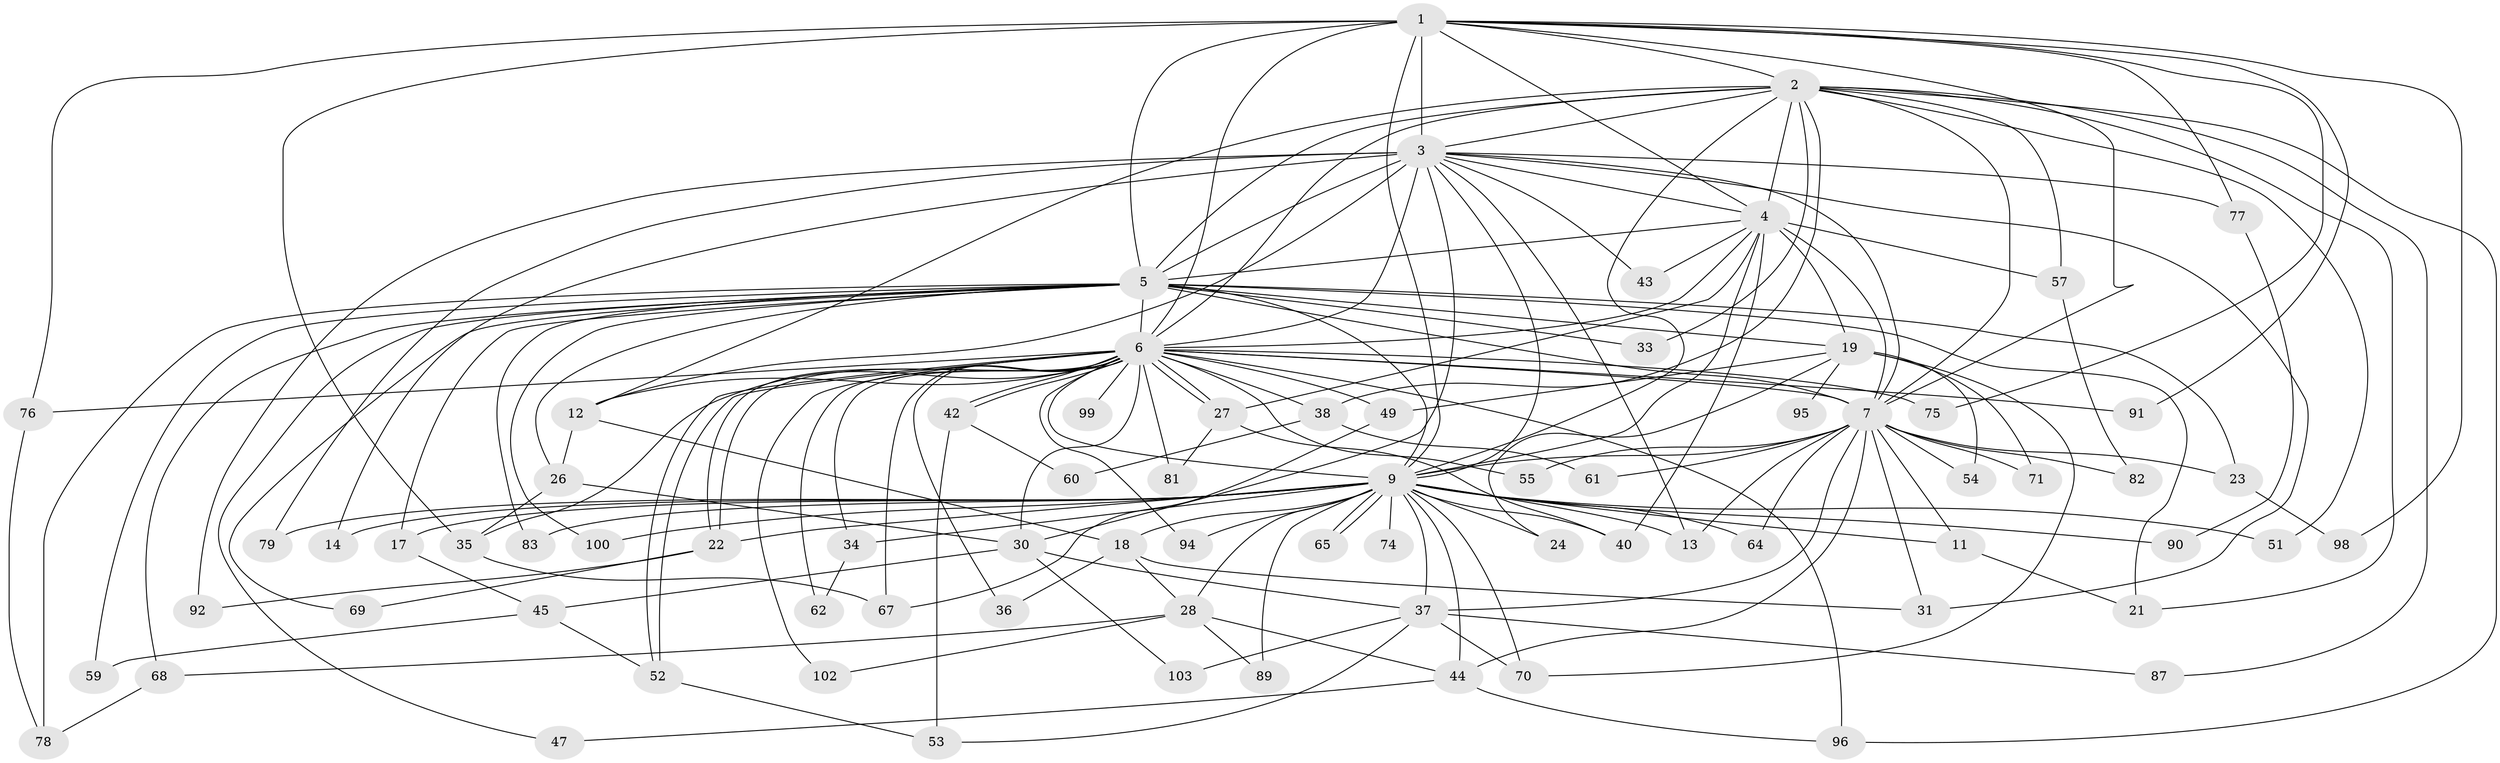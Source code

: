 // Generated by graph-tools (version 1.1) at 2025/51/02/27/25 19:51:46]
// undirected, 76 vertices, 178 edges
graph export_dot {
graph [start="1"]
  node [color=gray90,style=filled];
  1;
  2 [super="+56"];
  3 [super="+20"];
  4 [super="+50"];
  5 [super="+8"];
  6 [super="+15"];
  7 [super="+32"];
  9 [super="+10"];
  11;
  12 [super="+16"];
  13 [super="+29"];
  14;
  17;
  18 [super="+41"];
  19 [super="+25"];
  21 [super="+66"];
  22 [super="+88"];
  23 [super="+46"];
  24;
  26;
  27 [super="+39"];
  28;
  30 [super="+85"];
  31;
  33;
  34;
  35 [super="+58"];
  36;
  37 [super="+48"];
  38 [super="+86"];
  40 [super="+63"];
  42;
  43;
  44 [super="+80"];
  45;
  47;
  49;
  51;
  52 [super="+73"];
  53 [super="+93"];
  54;
  55;
  57;
  59;
  60;
  61;
  62;
  64;
  65;
  67 [super="+101"];
  68 [super="+84"];
  69;
  70 [super="+72"];
  71;
  74;
  75;
  76;
  77;
  78;
  79;
  81;
  82;
  83;
  87;
  89;
  90;
  91;
  92;
  94;
  95;
  96 [super="+97"];
  98;
  99;
  100;
  102;
  103;
  1 -- 2;
  1 -- 3;
  1 -- 4;
  1 -- 5 [weight=2];
  1 -- 6;
  1 -- 7;
  1 -- 9 [weight=2];
  1 -- 35;
  1 -- 75;
  1 -- 76;
  1 -- 77;
  1 -- 91;
  1 -- 98;
  2 -- 3;
  2 -- 4;
  2 -- 5 [weight=2];
  2 -- 6;
  2 -- 7 [weight=2];
  2 -- 9 [weight=2];
  2 -- 12;
  2 -- 33;
  2 -- 38;
  2 -- 51;
  2 -- 57;
  2 -- 87;
  2 -- 96;
  2 -- 21;
  3 -- 4;
  3 -- 5 [weight=3];
  3 -- 6 [weight=2];
  3 -- 7;
  3 -- 9 [weight=2];
  3 -- 13;
  3 -- 14;
  3 -- 31;
  3 -- 43;
  3 -- 77;
  3 -- 79;
  3 -- 92;
  3 -- 30;
  3 -- 12;
  4 -- 5 [weight=2];
  4 -- 6;
  4 -- 7;
  4 -- 9 [weight=2];
  4 -- 19 [weight=2];
  4 -- 43;
  4 -- 57;
  4 -- 40;
  4 -- 27;
  5 -- 6 [weight=2];
  5 -- 7 [weight=2];
  5 -- 9 [weight=4];
  5 -- 17;
  5 -- 19 [weight=2];
  5 -- 23 [weight=2];
  5 -- 26;
  5 -- 47;
  5 -- 100;
  5 -- 33;
  5 -- 68;
  5 -- 69;
  5 -- 78;
  5 -- 83;
  5 -- 21;
  5 -- 59;
  6 -- 7;
  6 -- 9 [weight=2];
  6 -- 12;
  6 -- 22;
  6 -- 22;
  6 -- 27;
  6 -- 27;
  6 -- 30;
  6 -- 34;
  6 -- 36;
  6 -- 38;
  6 -- 42;
  6 -- 42;
  6 -- 49;
  6 -- 52;
  6 -- 52;
  6 -- 55;
  6 -- 62;
  6 -- 67;
  6 -- 75;
  6 -- 76;
  6 -- 81;
  6 -- 91;
  6 -- 94;
  6 -- 99 [weight=2];
  6 -- 102;
  6 -- 35;
  6 -- 96;
  7 -- 9 [weight=2];
  7 -- 11;
  7 -- 23;
  7 -- 31;
  7 -- 37;
  7 -- 44;
  7 -- 54;
  7 -- 55;
  7 -- 61;
  7 -- 64;
  7 -- 71;
  7 -- 82;
  7 -- 13;
  9 -- 13;
  9 -- 14;
  9 -- 18;
  9 -- 24;
  9 -- 28;
  9 -- 37;
  9 -- 51;
  9 -- 65;
  9 -- 65;
  9 -- 74 [weight=2];
  9 -- 83;
  9 -- 64;
  9 -- 11;
  9 -- 79;
  9 -- 17;
  9 -- 89;
  9 -- 90;
  9 -- 94;
  9 -- 34;
  9 -- 100;
  9 -- 40;
  9 -- 44;
  9 -- 22;
  9 -- 70;
  11 -- 21;
  12 -- 26;
  12 -- 18;
  17 -- 45;
  18 -- 28;
  18 -- 36;
  18 -- 31;
  19 -- 24;
  19 -- 54;
  19 -- 70;
  19 -- 71;
  19 -- 49;
  19 -- 95;
  22 -- 69;
  22 -- 92;
  23 -- 98;
  26 -- 30;
  26 -- 35;
  27 -- 40;
  27 -- 81;
  28 -- 44;
  28 -- 68;
  28 -- 89;
  28 -- 102;
  30 -- 45;
  30 -- 103;
  30 -- 37;
  34 -- 62;
  35 -- 67;
  37 -- 53;
  37 -- 70;
  37 -- 87;
  37 -- 103;
  38 -- 60;
  38 -- 61 [weight=2];
  42 -- 53;
  42 -- 60;
  44 -- 47;
  44 -- 96;
  45 -- 59;
  45 -- 52;
  49 -- 67;
  52 -- 53;
  57 -- 82;
  68 -- 78;
  76 -- 78;
  77 -- 90;
}
